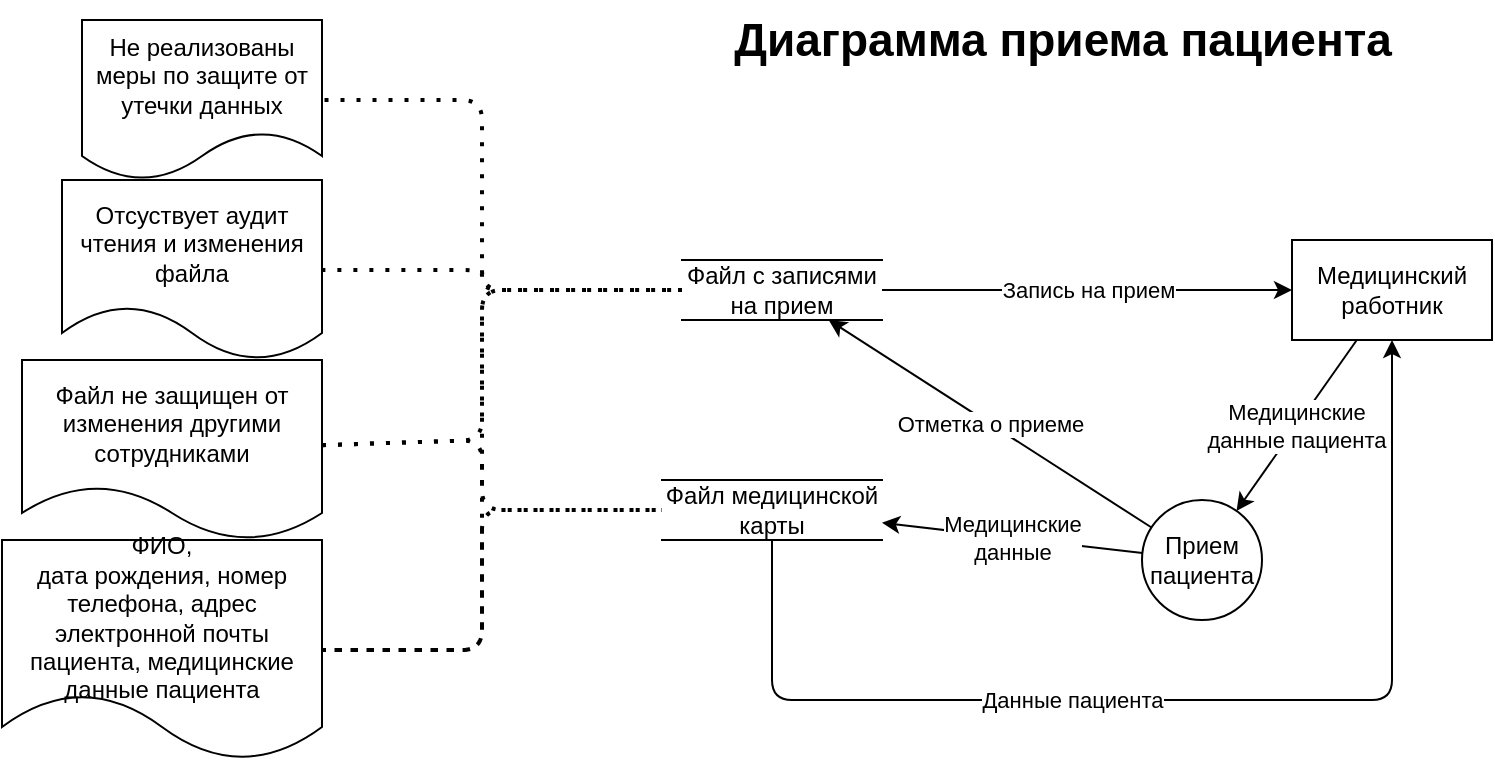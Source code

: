 <mxfile version="27.0.2">
  <diagram name="Страница — 1" id="DP7TmNHtPNwdQ04ViJx4">
    <mxGraphModel dx="1426" dy="2010" grid="1" gridSize="10" guides="1" tooltips="1" connect="1" arrows="1" fold="1" page="1" pageScale="1" pageWidth="827" pageHeight="1169" math="0" shadow="0">
      <root>
        <mxCell id="0" />
        <mxCell id="1" parent="0" />
        <mxCell id="7" value="Прием пациента" style="shape=ellipse;html=1;dashed=0;whiteSpace=wrap;aspect=fixed;perimeter=ellipsePerimeter;" parent="1" vertex="1">
          <mxGeometry x="730" y="60" width="60" height="60" as="geometry" />
        </mxCell>
        <mxCell id="8" value="Диаграмма приема пациента" style="text;html=1;align=center;verticalAlign=middle;resizable=0;points=[];autosize=1;strokeColor=none;fillColor=none;fontStyle=1;fontSize=23;" parent="1" vertex="1">
          <mxGeometry x="520" y="-190" width="340" height="40" as="geometry" />
        </mxCell>
        <mxCell id="17" value="Медицинский работник" style="html=1;dashed=0;whiteSpace=wrap;" parent="1" vertex="1">
          <mxGeometry x="805" y="-70" width="100" height="50" as="geometry" />
        </mxCell>
        <mxCell id="18" value="Медицинские&lt;div&gt;данные пациента&lt;/div&gt;" style="endArrow=classic;html=1;" parent="1" source="17" target="7" edge="1">
          <mxGeometry width="50" height="50" relative="1" as="geometry">
            <mxPoint x="1555" y="290" as="sourcePoint" />
            <mxPoint x="1605" y="240" as="targetPoint" />
          </mxGeometry>
        </mxCell>
        <mxCell id="37" value="Файл с записями на прием" style="html=1;dashed=0;whiteSpace=wrap;shape=partialRectangle;right=0;left=0;" parent="1" vertex="1">
          <mxGeometry x="500" y="-60" width="100" height="30" as="geometry" />
        </mxCell>
        <mxCell id="38" value="Запись на прием" style="endArrow=classic;html=1;" parent="1" source="37" target="17" edge="1">
          <mxGeometry width="50" height="50" relative="1" as="geometry">
            <mxPoint x="710" y="150" as="sourcePoint" />
            <mxPoint x="760" y="100" as="targetPoint" />
          </mxGeometry>
        </mxCell>
        <mxCell id="53" value="Файл не защищен от изменения другими сотрудниками" style="shape=document;whiteSpace=wrap;html=1;boundedLbl=1;dashed=0;flipH=1;" parent="1" vertex="1">
          <mxGeometry x="170" y="-10" width="150" height="90" as="geometry" />
        </mxCell>
        <mxCell id="60" value="Отметка о приеме" style="endArrow=classic;html=1;" parent="1" source="7" target="37" edge="1">
          <mxGeometry width="50" height="50" relative="1" as="geometry">
            <mxPoint x="1280" y="250" as="sourcePoint" />
            <mxPoint x="1330" y="200" as="targetPoint" />
          </mxGeometry>
        </mxCell>
        <mxCell id="61" value="" style="endArrow=none;dashed=1;html=1;dashPattern=1 3;strokeWidth=2;" parent="1" source="53" target="37" edge="1">
          <mxGeometry width="50" height="50" relative="1" as="geometry">
            <mxPoint x="1010" y="260" as="sourcePoint" />
            <mxPoint x="1060" y="210" as="targetPoint" />
            <Array as="points">
              <mxPoint x="400" y="30" />
              <mxPoint x="400" y="-45" />
            </Array>
          </mxGeometry>
        </mxCell>
        <mxCell id="62" value="Не реализованы меры по защите от утечки данных" style="shape=document;whiteSpace=wrap;html=1;boundedLbl=1;" parent="1" vertex="1">
          <mxGeometry x="200" y="-180" width="120" height="80" as="geometry" />
        </mxCell>
        <mxCell id="63" value="" style="endArrow=none;dashed=1;html=1;dashPattern=1 3;strokeWidth=2;" parent="1" source="37" target="62" edge="1">
          <mxGeometry width="50" height="50" relative="1" as="geometry">
            <mxPoint x="1010" y="270" as="sourcePoint" />
            <mxPoint x="1060" y="220" as="targetPoint" />
            <Array as="points">
              <mxPoint x="400" y="-45" />
              <mxPoint x="400" y="-140" />
            </Array>
          </mxGeometry>
        </mxCell>
        <mxCell id="64" value="Отсуствует аудит чтения и изменения файла" style="shape=document;whiteSpace=wrap;html=1;boundedLbl=1;dashed=0;flipH=1;" parent="1" vertex="1">
          <mxGeometry x="190" y="-100" width="130" height="90" as="geometry" />
        </mxCell>
        <mxCell id="65" value="" style="endArrow=none;dashed=1;html=1;dashPattern=1 3;strokeWidth=2;" parent="1" source="37" target="64" edge="1">
          <mxGeometry width="50" height="50" relative="1" as="geometry">
            <mxPoint x="1000" y="170" as="sourcePoint" />
            <mxPoint x="1050" y="120" as="targetPoint" />
            <Array as="points">
              <mxPoint x="400" y="-45" />
              <mxPoint x="400" y="-55" />
            </Array>
          </mxGeometry>
        </mxCell>
        <mxCell id="68" value="ФИО,&lt;div&gt;дата рождения, номер телефона, адрес электронной почты пациента, медицинские данные пациента&lt;/div&gt;" style="shape=document;whiteSpace=wrap;html=1;boundedLbl=1;dashed=0;flipH=1;" parent="1" vertex="1">
          <mxGeometry x="160" y="80" width="160" height="110" as="geometry" />
        </mxCell>
        <mxCell id="69" value="" style="endArrow=none;dashed=1;html=1;dashPattern=1 3;strokeWidth=2;" parent="1" source="37" target="68" edge="1">
          <mxGeometry width="50" height="50" relative="1" as="geometry">
            <mxPoint x="1000" y="170" as="sourcePoint" />
            <mxPoint x="1050" y="120" as="targetPoint" />
            <Array as="points">
              <mxPoint x="400" y="-45" />
              <mxPoint x="400" y="135" />
            </Array>
          </mxGeometry>
        </mxCell>
        <mxCell id="70" value="&lt;span style=&quot;color: rgb(0, 0, 0);&quot;&gt;Файл м&lt;/span&gt;едицинской карты" style="html=1;dashed=0;whiteSpace=wrap;shape=partialRectangle;right=0;left=0;" parent="1" vertex="1">
          <mxGeometry x="490" y="50" width="110" height="30" as="geometry" />
        </mxCell>
        <mxCell id="71" value="Медицинские&lt;div&gt;данные&lt;/div&gt;" style="endArrow=classic;html=1;" parent="1" source="7" target="70" edge="1">
          <mxGeometry width="50" height="50" relative="1" as="geometry">
            <mxPoint x="400" y="180" as="sourcePoint" />
            <mxPoint x="450" y="130" as="targetPoint" />
          </mxGeometry>
        </mxCell>
        <mxCell id="73" value="" style="endArrow=none;dashed=1;html=1;dashPattern=1 3;strokeWidth=2;" parent="1" source="53" target="70" edge="1">
          <mxGeometry width="50" height="50" relative="1" as="geometry">
            <mxPoint x="400" y="180" as="sourcePoint" />
            <mxPoint x="450" y="130" as="targetPoint" />
            <Array as="points">
              <mxPoint x="400" y="30" />
              <mxPoint x="400" y="65" />
            </Array>
          </mxGeometry>
        </mxCell>
        <mxCell id="74" value="" style="endArrow=none;dashed=1;html=1;dashPattern=1 3;strokeWidth=2;" parent="1" source="68" target="70" edge="1">
          <mxGeometry width="50" height="50" relative="1" as="geometry">
            <mxPoint x="400" y="180" as="sourcePoint" />
            <mxPoint x="450" y="130" as="targetPoint" />
            <Array as="points">
              <mxPoint x="400" y="135" />
              <mxPoint x="400" y="65" />
            </Array>
          </mxGeometry>
        </mxCell>
        <mxCell id="75" value="Данные пациента" style="endArrow=classic;html=1;" parent="1" source="70" target="17" edge="1">
          <mxGeometry x="-0.193" width="50" height="50" relative="1" as="geometry">
            <mxPoint x="400" y="180" as="sourcePoint" />
            <mxPoint x="450" y="130" as="targetPoint" />
            <Array as="points">
              <mxPoint x="545" y="160" />
              <mxPoint x="855" y="160" />
            </Array>
            <mxPoint as="offset" />
          </mxGeometry>
        </mxCell>
      </root>
    </mxGraphModel>
  </diagram>
</mxfile>

